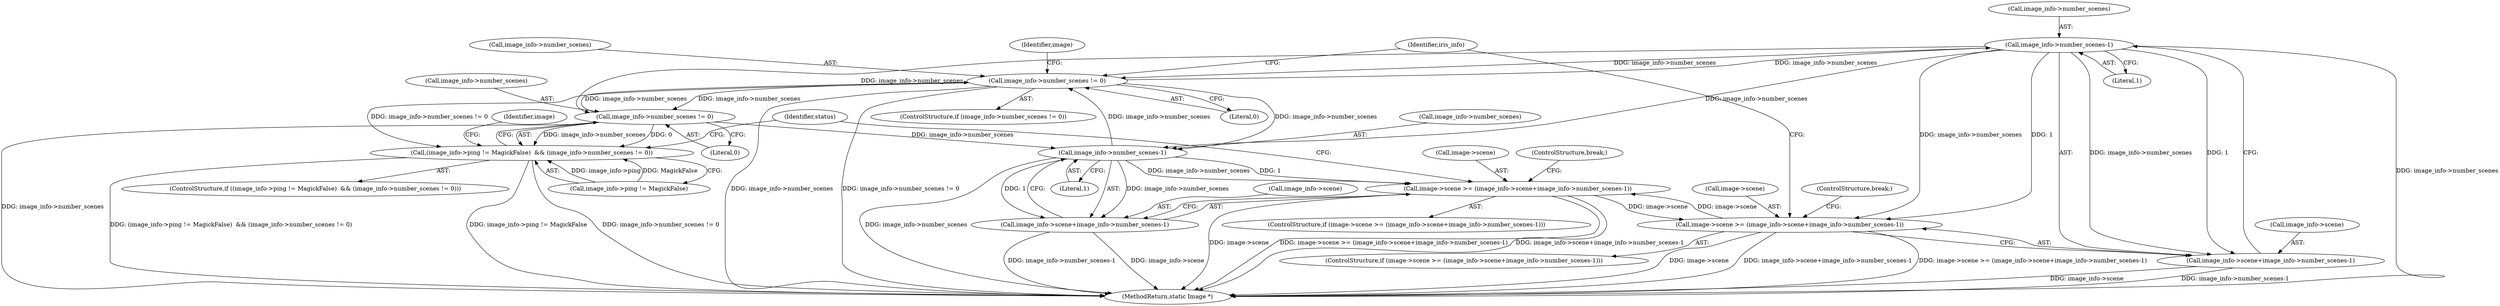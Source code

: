 digraph "0_ImageMagick_7afcf9f71043df15508e46f079387bd4689a738d@pointer" {
"1001965" [label="(Call,image_info->number_scenes-1)"];
"1001951" [label="(Call,image_info->number_scenes != 0)"];
"1001965" [label="(Call,image_info->number_scenes-1)"];
"1000494" [label="(Call,image_info->number_scenes-1)"];
"1000480" [label="(Call,image_info->number_scenes != 0)"];
"1000474" [label="(Call,(image_info->ping != MagickFalse)  && (image_info->number_scenes != 0))"];
"1000486" [label="(Call,image->scene >= (image_info->scene+image_info->number_scenes-1))"];
"1001957" [label="(Call,image->scene >= (image_info->scene+image_info->number_scenes-1))"];
"1000490" [label="(Call,image_info->scene+image_info->number_scenes-1)"];
"1001961" [label="(Call,image_info->scene+image_info->number_scenes-1)"];
"1000484" [label="(Literal,0)"];
"1001950" [label="(ControlStructure,if (image_info->number_scenes != 0))"];
"1001952" [label="(Call,image_info->number_scenes)"];
"1001957" [label="(Call,image->scene >= (image_info->scene+image_info->number_scenes-1))"];
"1001956" [label="(ControlStructure,if (image->scene >= (image_info->scene+image_info->number_scenes-1)))"];
"1001970" [label="(ControlStructure,break;)"];
"1002034" [label="(MethodReturn,static Image *)"];
"1001955" [label="(Literal,0)"];
"1000491" [label="(Call,image_info->scene)"];
"1001961" [label="(Call,image_info->scene+image_info->number_scenes-1)"];
"1000475" [label="(Call,image_info->ping != MagickFalse)"];
"1001962" [label="(Call,image_info->scene)"];
"1000494" [label="(Call,image_info->number_scenes-1)"];
"1000498" [label="(Literal,1)"];
"1000495" [label="(Call,image_info->number_scenes)"];
"1000485" [label="(ControlStructure,if (image->scene >= (image_info->scene+image_info->number_scenes-1)))"];
"1001958" [label="(Call,image->scene)"];
"1000486" [label="(Call,image->scene >= (image_info->scene+image_info->number_scenes-1))"];
"1000473" [label="(ControlStructure,if ((image_info->ping != MagickFalse)  && (image_info->number_scenes != 0)))"];
"1001959" [label="(Identifier,image)"];
"1001973" [label="(Identifier,iris_info)"];
"1001966" [label="(Call,image_info->number_scenes)"];
"1000474" [label="(Call,(image_info->ping != MagickFalse)  && (image_info->number_scenes != 0))"];
"1000487" [label="(Call,image->scene)"];
"1000488" [label="(Identifier,image)"];
"1000501" [label="(Identifier,status)"];
"1000499" [label="(ControlStructure,break;)"];
"1000490" [label="(Call,image_info->scene+image_info->number_scenes-1)"];
"1001965" [label="(Call,image_info->number_scenes-1)"];
"1000481" [label="(Call,image_info->number_scenes)"];
"1001969" [label="(Literal,1)"];
"1000480" [label="(Call,image_info->number_scenes != 0)"];
"1001951" [label="(Call,image_info->number_scenes != 0)"];
"1001965" -> "1001961"  [label="AST: "];
"1001965" -> "1001969"  [label="CFG: "];
"1001966" -> "1001965"  [label="AST: "];
"1001969" -> "1001965"  [label="AST: "];
"1001961" -> "1001965"  [label="CFG: "];
"1001965" -> "1002034"  [label="DDG: image_info->number_scenes"];
"1001965" -> "1000480"  [label="DDG: image_info->number_scenes"];
"1001965" -> "1000494"  [label="DDG: image_info->number_scenes"];
"1001965" -> "1001951"  [label="DDG: image_info->number_scenes"];
"1001965" -> "1001957"  [label="DDG: image_info->number_scenes"];
"1001965" -> "1001957"  [label="DDG: 1"];
"1001965" -> "1001961"  [label="DDG: image_info->number_scenes"];
"1001965" -> "1001961"  [label="DDG: 1"];
"1001951" -> "1001965"  [label="DDG: image_info->number_scenes"];
"1001951" -> "1001950"  [label="AST: "];
"1001951" -> "1001955"  [label="CFG: "];
"1001952" -> "1001951"  [label="AST: "];
"1001955" -> "1001951"  [label="AST: "];
"1001959" -> "1001951"  [label="CFG: "];
"1001973" -> "1001951"  [label="CFG: "];
"1001951" -> "1002034"  [label="DDG: image_info->number_scenes"];
"1001951" -> "1002034"  [label="DDG: image_info->number_scenes != 0"];
"1001951" -> "1000474"  [label="DDG: image_info->number_scenes != 0"];
"1001951" -> "1000480"  [label="DDG: image_info->number_scenes"];
"1001951" -> "1000494"  [label="DDG: image_info->number_scenes"];
"1000494" -> "1001951"  [label="DDG: image_info->number_scenes"];
"1000480" -> "1001951"  [label="DDG: image_info->number_scenes"];
"1000494" -> "1000490"  [label="AST: "];
"1000494" -> "1000498"  [label="CFG: "];
"1000495" -> "1000494"  [label="AST: "];
"1000498" -> "1000494"  [label="AST: "];
"1000490" -> "1000494"  [label="CFG: "];
"1000494" -> "1002034"  [label="DDG: image_info->number_scenes"];
"1000494" -> "1000486"  [label="DDG: image_info->number_scenes"];
"1000494" -> "1000486"  [label="DDG: 1"];
"1000494" -> "1000490"  [label="DDG: image_info->number_scenes"];
"1000494" -> "1000490"  [label="DDG: 1"];
"1000480" -> "1000494"  [label="DDG: image_info->number_scenes"];
"1000480" -> "1000474"  [label="AST: "];
"1000480" -> "1000484"  [label="CFG: "];
"1000481" -> "1000480"  [label="AST: "];
"1000484" -> "1000480"  [label="AST: "];
"1000474" -> "1000480"  [label="CFG: "];
"1000480" -> "1002034"  [label="DDG: image_info->number_scenes"];
"1000480" -> "1000474"  [label="DDG: image_info->number_scenes"];
"1000480" -> "1000474"  [label="DDG: 0"];
"1000474" -> "1000473"  [label="AST: "];
"1000474" -> "1000475"  [label="CFG: "];
"1000475" -> "1000474"  [label="AST: "];
"1000488" -> "1000474"  [label="CFG: "];
"1000501" -> "1000474"  [label="CFG: "];
"1000474" -> "1002034"  [label="DDG: (image_info->ping != MagickFalse)  && (image_info->number_scenes != 0)"];
"1000474" -> "1002034"  [label="DDG: image_info->ping != MagickFalse"];
"1000474" -> "1002034"  [label="DDG: image_info->number_scenes != 0"];
"1000475" -> "1000474"  [label="DDG: image_info->ping"];
"1000475" -> "1000474"  [label="DDG: MagickFalse"];
"1000486" -> "1000485"  [label="AST: "];
"1000486" -> "1000490"  [label="CFG: "];
"1000487" -> "1000486"  [label="AST: "];
"1000490" -> "1000486"  [label="AST: "];
"1000499" -> "1000486"  [label="CFG: "];
"1000501" -> "1000486"  [label="CFG: "];
"1000486" -> "1002034"  [label="DDG: image->scene >= (image_info->scene+image_info->number_scenes-1)"];
"1000486" -> "1002034"  [label="DDG: image_info->scene+image_info->number_scenes-1"];
"1000486" -> "1002034"  [label="DDG: image->scene"];
"1001957" -> "1000486"  [label="DDG: image->scene"];
"1000486" -> "1001957"  [label="DDG: image->scene"];
"1001957" -> "1001956"  [label="AST: "];
"1001957" -> "1001961"  [label="CFG: "];
"1001958" -> "1001957"  [label="AST: "];
"1001961" -> "1001957"  [label="AST: "];
"1001970" -> "1001957"  [label="CFG: "];
"1001973" -> "1001957"  [label="CFG: "];
"1001957" -> "1002034"  [label="DDG: image->scene"];
"1001957" -> "1002034"  [label="DDG: image_info->scene+image_info->number_scenes-1"];
"1001957" -> "1002034"  [label="DDG: image->scene >= (image_info->scene+image_info->number_scenes-1)"];
"1000491" -> "1000490"  [label="AST: "];
"1000490" -> "1002034"  [label="DDG: image_info->number_scenes-1"];
"1000490" -> "1002034"  [label="DDG: image_info->scene"];
"1001962" -> "1001961"  [label="AST: "];
"1001961" -> "1002034"  [label="DDG: image_info->scene"];
"1001961" -> "1002034"  [label="DDG: image_info->number_scenes-1"];
}
